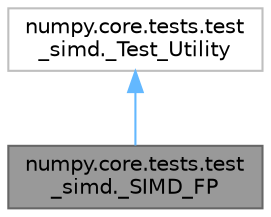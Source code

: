 digraph "numpy.core.tests.test_simd._SIMD_FP"
{
 // LATEX_PDF_SIZE
  bgcolor="transparent";
  edge [fontname=Helvetica,fontsize=10,labelfontname=Helvetica,labelfontsize=10];
  node [fontname=Helvetica,fontsize=10,shape=box,height=0.2,width=0.4];
  Node1 [id="Node000001",label="numpy.core.tests.test\l_simd._SIMD_FP",height=0.2,width=0.4,color="gray40", fillcolor="grey60", style="filled", fontcolor="black",tooltip=" "];
  Node2 -> Node1 [id="edge2_Node000001_Node000002",dir="back",color="steelblue1",style="solid",tooltip=" "];
  Node2 [id="Node000002",label="numpy.core.tests.test\l_simd._Test_Utility",height=0.2,width=0.4,color="grey75", fillcolor="white", style="filled",URL="$d2/d5c/classnumpy_1_1core_1_1tests_1_1test__simd_1_1__Test__Utility.html",tooltip=" "];
}
